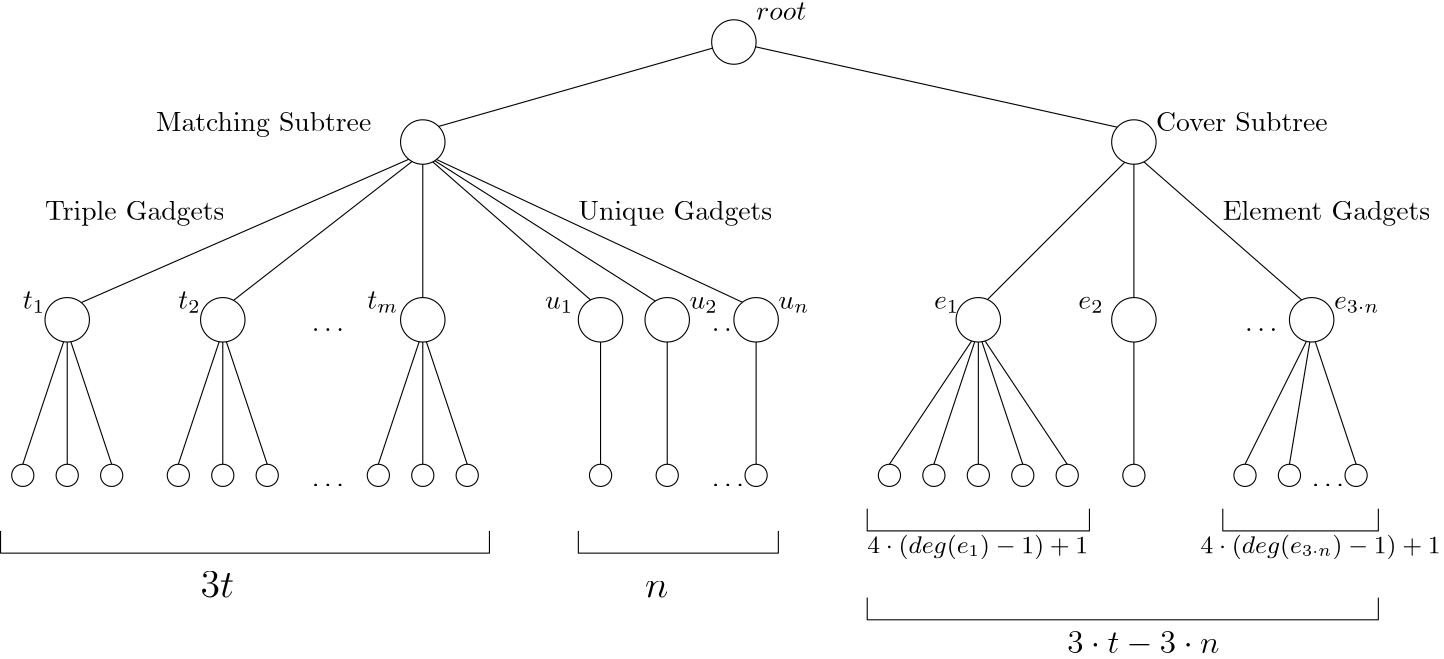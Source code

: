 <?xml version="1.0"?>
<!DOCTYPE ipe SYSTEM "ipe.dtd">
<ipe version="70005" creator="Ipe 7.1.4">
<info created="D:20151212231243" modified="D:20170517153210"/>
<ipestyle name="basic">
<symbol name="arrow/arc(spx)">
<path stroke="sym-stroke" fill="sym-stroke" pen="sym-pen">
0 0 m
-1 0.333 l
-1 -0.333 l
h
</path>
</symbol>
<symbol name="arrow/farc(spx)">
<path stroke="sym-stroke" fill="white" pen="sym-pen">
0 0 m
-1 0.333 l
-1 -0.333 l
h
</path>
</symbol>
<symbol name="mark/circle(sx)" transformations="translations">
<path fill="sym-stroke">
0.6 0 0 0.6 0 0 e
0.4 0 0 0.4 0 0 e
</path>
</symbol>
<symbol name="mark/disk(sx)" transformations="translations">
<path fill="sym-stroke">
0.6 0 0 0.6 0 0 e
</path>
</symbol>
<symbol name="mark/fdisk(sfx)" transformations="translations">
<group>
<path fill="sym-fill">
0.5 0 0 0.5 0 0 e
</path>
<path fill="sym-stroke" fillrule="eofill">
0.6 0 0 0.6 0 0 e
0.4 0 0 0.4 0 0 e
</path>
</group>
</symbol>
<symbol name="mark/box(sx)" transformations="translations">
<path fill="sym-stroke" fillrule="eofill">
-0.6 -0.6 m
0.6 -0.6 l
0.6 0.6 l
-0.6 0.6 l
h
-0.4 -0.4 m
0.4 -0.4 l
0.4 0.4 l
-0.4 0.4 l
h
</path>
</symbol>
<symbol name="mark/square(sx)" transformations="translations">
<path fill="sym-stroke">
-0.6 -0.6 m
0.6 -0.6 l
0.6 0.6 l
-0.6 0.6 l
h
</path>
</symbol>
<symbol name="mark/fsquare(sfx)" transformations="translations">
<group>
<path fill="sym-fill">
-0.5 -0.5 m
0.5 -0.5 l
0.5 0.5 l
-0.5 0.5 l
h
</path>
<path fill="sym-stroke" fillrule="eofill">
-0.6 -0.6 m
0.6 -0.6 l
0.6 0.6 l
-0.6 0.6 l
h
-0.4 -0.4 m
0.4 -0.4 l
0.4 0.4 l
-0.4 0.4 l
h
</path>
</group>
</symbol>
<symbol name="mark/cross(sx)" transformations="translations">
<group>
<path fill="sym-stroke">
-0.43 -0.57 m
0.57 0.43 l
0.43 0.57 l
-0.57 -0.43 l
h
</path>
<path fill="sym-stroke">
-0.43 0.57 m
0.57 -0.43 l
0.43 -0.57 l
-0.57 0.43 l
h
</path>
</group>
</symbol>
<symbol name="arrow/fnormal(spx)">
<path stroke="sym-stroke" fill="white" pen="sym-pen">
0 0 m
-1 0.333 l
-1 -0.333 l
h
</path>
</symbol>
<symbol name="arrow/pointed(spx)">
<path stroke="sym-stroke" fill="sym-stroke" pen="sym-pen">
0 0 m
-1 0.333 l
-0.8 0 l
-1 -0.333 l
h
</path>
</symbol>
<symbol name="arrow/fpointed(spx)">
<path stroke="sym-stroke" fill="white" pen="sym-pen">
0 0 m
-1 0.333 l
-0.8 0 l
-1 -0.333 l
h
</path>
</symbol>
<symbol name="arrow/linear(spx)">
<path stroke="sym-stroke" pen="sym-pen">
-1 0.333 m
0 0 l
-1 -0.333 l
</path>
</symbol>
<symbol name="arrow/fdouble(spx)">
<path stroke="sym-stroke" fill="white" pen="sym-pen">
0 0 m
-1 0.333 l
-1 -0.333 l
h
-1 0 m
-2 0.333 l
-2 -0.333 l
h
</path>
</symbol>
<symbol name="arrow/double(spx)">
<path stroke="sym-stroke" fill="sym-stroke" pen="sym-pen">
0 0 m
-1 0.333 l
-1 -0.333 l
h
-1 0 m
-2 0.333 l
-2 -0.333 l
h
</path>
</symbol>
<pen name="heavier" value="0.8"/>
<pen name="fat" value="1.2"/>
<pen name="ultrafat" value="2"/>
<symbolsize name="large" value="5"/>
<symbolsize name="small" value="2"/>
<symbolsize name="tiny" value="1.1"/>
<arrowsize name="large" value="10"/>
<arrowsize name="small" value="5"/>
<arrowsize name="tiny" value="3"/>
<color name="red" value="1 0 0"/>
<color name="green" value="0 1 0"/>
<color name="blue" value="0 0 1"/>
<color name="yellow" value="1 1 0"/>
<color name="orange" value="1 0.647 0"/>
<color name="gold" value="1 0.843 0"/>
<color name="purple" value="0.627 0.125 0.941"/>
<color name="gray" value="0.745"/>
<color name="brown" value="0.647 0.165 0.165"/>
<color name="navy" value="0 0 0.502"/>
<color name="pink" value="1 0.753 0.796"/>
<color name="seagreen" value="0.18 0.545 0.341"/>
<color name="turquoise" value="0.251 0.878 0.816"/>
<color name="violet" value="0.933 0.51 0.933"/>
<color name="darkblue" value="0 0 0.545"/>
<color name="darkcyan" value="0 0.545 0.545"/>
<color name="darkgray" value="0.663"/>
<color name="darkgreen" value="0 0.392 0"/>
<color name="darkmagenta" value="0.545 0 0.545"/>
<color name="darkorange" value="1 0.549 0"/>
<color name="darkred" value="0.545 0 0"/>
<color name="lightblue" value="0.678 0.847 0.902"/>
<color name="lightcyan" value="0.878 1 1"/>
<color name="lightgray" value="0.827"/>
<color name="lightgreen" value="0.565 0.933 0.565"/>
<color name="lightyellow" value="1 1 0.878"/>
<dashstyle name="dashed" value="[4] 0"/>
<dashstyle name="dotted" value="[1 3] 0"/>
<dashstyle name="dash dotted" value="[4 2 1 2] 0"/>
<dashstyle name="dash dot dotted" value="[4 2 1 2 1 2] 0"/>
<textsize name="large" value="\large"/>
<textsize name="small" value="\small"/>
<textsize name="tiny" value="\tiny"/>
<textsize name="Large" value="\Large"/>
<textsize name="LARGE" value="\LARGE"/>
<textsize name="huge" value="\huge"/>
<textsize name="Huge" value="\Huge"/>
<textsize name="footnote" value="\footnotesize"/>
<textstyle name="center" begin="\begin{center}" end="\end{center}"/>
<textstyle name="itemize" begin="\begin{itemize}" end="\end{itemize}"/>
<textstyle name="item" begin="\begin{itemize}\item{}" end="\end{itemize}"/>
<gridsize name="4 pts" value="4"/>
<gridsize name="8 pts (~3 mm)" value="8"/>
<gridsize name="16 pts (~6 mm)" value="16"/>
<gridsize name="32 pts (~12 mm)" value="32"/>
<gridsize name="10 pts (~3.5 mm)" value="10"/>
<gridsize name="20 pts (~7 mm)" value="20"/>
<gridsize name="14 pts (~5 mm)" value="14"/>
<gridsize name="28 pts (~10 mm)" value="28"/>
<gridsize name="56 pts (~20 mm)" value="56"/>
<anglesize name="90 deg" value="90"/>
<anglesize name="60 deg" value="60"/>
<anglesize name="45 deg" value="45"/>
<anglesize name="30 deg" value="30"/>
<anglesize name="22.5 deg" value="22.5"/>
<tiling name="falling" angle="-60" step="4" width="1"/>
<tiling name="rising" angle="30" step="4" width="1"/>
</ipestyle>
<page>
<layer name="alpha"/>
<view layers="alpha" active="alpha"/>
<path layer="alpha" matrix="1 0 0 1 48 16" stroke="black">
4 0 0 4 32 652 e
</path>
<path matrix="1 0 0 1 48 16" stroke="black">
4 0 0 4 48 652 e
</path>
<path matrix="1 0 0 1 48 16" stroke="black">
4 0 0 4 16 652 e
</path>
<path matrix="1 0 0 1 104 16" stroke="black">
4 0 0 4 32 652 e
</path>
<path matrix="1 0 0 1 104 16" stroke="black">
4 0 0 4 48 652 e
</path>
<path matrix="1 0 0 1 104 16" stroke="black">
4 0 0 4 16 652 e
</path>
<path matrix="1 0 0 1 176 16" stroke="black">
4 0 0 4 32 652 e
</path>
<path matrix="1 0 0 1 176 16" stroke="black">
4 0 0 4 48 652 e
</path>
<path matrix="1 0 0 1 176 16" stroke="black">
4 0 0 4 16 652 e
</path>
<path matrix="1 0 0 1 48 16" stroke="black">
4 0 0 4 224 652 e
</path>
<path matrix="1 0 0 1 48 16" stroke="black">
4 0 0 4 248 652 e
</path>
<path matrix="1 0 0 1 48 16" stroke="black">
4 0 0 4 280 652 e
</path>
<path matrix="1 0 0 1 48 16" stroke="black">
4 0 0 4 160 772 e
</path>
<path matrix="1 0 0 1 48 16" stroke="black">
4 0 0 4 32 708 e
</path>
<path matrix="1 0 0 1 48 16" stroke="black">
4 0 0 4 88 708 e
</path>
<path matrix="1 0 0 1 48 16" stroke="black">
4 0 0 4 160 708 e
</path>
<path matrix="1 0 0 1 48 16" stroke="black">
4 0 0 4 224 708 e
</path>
<path matrix="1 0 0 1 48 16" stroke="black">
4 0 0 4 248 708 e
</path>
<path matrix="1 0 0 1 48 16" stroke="black">
4 0 0 4 280 708 e
</path>
<path matrix="1 0 0 1 48 16" stroke="black">
4 0 0 4 416 772 e
</path>
<path matrix="1 0 0 1 48 16" stroke="black">
4 0 0 4 360 708 e
</path>
<path matrix="1 0 0 1 48 16" stroke="black">
4 0 0 4 416 708 e
</path>
<path matrix="1 0 0 1 48 16" stroke="black">
4 0 0 4 480 708 e
</path>
<path matrix="1 0 0 1 48 16" stroke="black">
4 0 0 4 360 652 e
</path>
<path matrix="1 0 0 1 48 16" stroke="black">
4 0 0 4 344 652 e
</path>
<path matrix="1 0 0 1 48 16" stroke="black">
4 0 0 4 328 652 e
</path>
<path matrix="1 0 0 1 48 16" stroke="black">
4 0 0 4 376 652 e
</path>
<path matrix="1 0 0 1 48 16" stroke="black">
4 0 0 4 392 652 e
</path>
<path matrix="1 0 0 1 48 16" stroke="black">
4 0 0 4 416 652 e
</path>
<path matrix="1 0 0 1 48 16" stroke="black">
4 0 0 4 456 652 e
</path>
<path matrix="1 0 0 1 48 16" stroke="black">
4 0 0 4 472 652 e
</path>
<path matrix="1 0 0 1 48 16" stroke="black">
4 0 0 4 496 652 e
</path>
<text matrix="1 0 0 1 48 16" transformations="translations" pos="264 704" stroke="black" type="label" width="11.623" height="1.052" depth="0" valign="baseline">$\ldots$</text>
<text matrix="1 0 0 1 48 16" transformations="translations" pos="264 648" stroke="black" type="label" width="11.623" height="1.052" depth="0" valign="baseline">$\ldots$</text>
<text matrix="1 0 0 1 48 16" transformations="translations" pos="456 704" stroke="black" type="label" width="11.623" height="1.052" depth="0" valign="baseline">$\ldots$</text>
<text matrix="1 0 0 1 48 16" transformations="translations" pos="480 648" stroke="black" type="label" width="11.623" height="1.052" depth="0" valign="baseline">$\ldots$</text>
<text matrix="1 0 0 1 48 16" transformations="translations" pos="120 648" stroke="black" type="label" width="11.623" height="1.052" depth="0" valign="baseline">$\ldots$</text>
<text matrix="1 0 0 1 48 16" transformations="translations" pos="120 704" stroke="black" type="label" width="11.623" height="1.052" depth="0" valign="baseline">$\ldots$</text>
<path matrix="1 0 0 1 48 16" stroke="black">
272 808 m
160 776 l
</path>
<path matrix="1 0 0 1 48 16" stroke="black">
272 808 m
416 776 l
</path>
<path matrix="1 0 0 1 48 16" stroke="black">
416 768 m
360 712 l
</path>
<path matrix="1 0 0 1 48 16" stroke="black">
416 768 m
416 712 l
</path>
<path matrix="1 0 0 1 48 16" stroke="black">
416 768 m
480 712 l
</path>
<path matrix="1 0 0 1 48 16" stroke="black">
480 704 m
456 656 l
</path>
<path matrix="1 0 0 1 48 16" stroke="black">
480 704 m
472 656 l
</path>
<path matrix="1 0 0 1 48 16" stroke="black">
480 704 m
496 656 l
</path>
<path matrix="1 0 0 1 48 16" stroke="black">
416 704 m
416 656 l
</path>
<path matrix="1 0 0 1 48 16" stroke="black">
360 704 m
392 656 l
</path>
<path matrix="1 0 0 1 48 16" stroke="black">
360 704 m
376 656 l
</path>
<path matrix="1 0 0 1 48 16" stroke="black">
360 704 m
360 656 l
</path>
<path matrix="1 0 0 1 48 16" stroke="black">
360 704 m
344 656 l
</path>
<path matrix="1 0 0 1 48 16" stroke="black">
360 704 m
328 656 l
</path>
<path matrix="1 0 0 1 48 16" stroke="black">
160 768 m
224 712 l
</path>
<path matrix="1 0 0 1 48 16" stroke="black">
160 768 m
248 712 l
</path>
<path matrix="1 0 0 1 48 16" stroke="black">
160 768 m
280 712 l
</path>
<path matrix="1 0 0 1 48 16" stroke="black">
224 704 m
224 656 l
</path>
<path matrix="1 0 0 1 48 16" stroke="black">
248 704 m
248 656 l
</path>
<path matrix="1 0 0 1 48 16" stroke="black">
280 704 m
280 656 l
</path>
<path matrix="1 0 0 1 48 16" stroke="black">
160 768 m
160 712 l
</path>
<path matrix="1 0 0 1 48 16" stroke="black">
160 704 m
176 656 l
</path>
<path matrix="1 0 0 1 48 16" stroke="black">
160 704 m
160 656 l
</path>
<path matrix="1 0 0 1 48 16" stroke="black">
160 704 m
144 656 l
</path>
<path matrix="1 0 0 1 48 16" stroke="black">
160 768 m
88 712 l
</path>
<path matrix="1 0 0 1 48 16" stroke="black">
160 768 m
32 712 l
</path>
<path matrix="1 0 0 1 48 16" stroke="black">
32 704 m
16 656 l
</path>
<path matrix="1 0 0 1 48 16" stroke="black">
32 704 m
32 656 l
</path>
<path matrix="1 0 0 1 48 16" stroke="black">
32 704 m
48 656 l
</path>
<path matrix="1 0 0 1 48 16" stroke="black">
88 704 m
72 656 l
</path>
<path matrix="1 0 0 1 48 16" stroke="black">
88 704 m
88 656 l
</path>
<path matrix="1 0 0 1 48 16" stroke="black">
88 704 m
104 656 l
</path>
<text matrix="1 0 0 1 40 0" transformations="translations" pos="88 624" stroke="black" type="label" width="12.096" height="9.245" depth="0" valign="baseline" size="Large">$3t$</text>
<text transformations="translations" pos="288 624" stroke="black" type="label" width="8.385" height="6.177" depth="0" valign="baseline" size="Large">$n$</text>
<text matrix="1 0 0 1 -8 0" transformations="translations" pos="376 640" stroke="black" type="label" width="79.55" height="6.726" depth="2.24" valign="baseline" size="small">$4\cdot(deg(e_1)-1)+1$</text>
<text matrix="1 0 0 1 112 0" transformations="translations" pos="376 640" stroke="black" type="label" width="86.42" height="6.726" depth="2.24" valign="baseline" size="small">$4\cdot(deg(e_{3\cdot n})-1)+1$</text>
<text transformations="translations" pos="64 728" stroke="black" type="label" width="8.067" height="6.132" depth="1.49" valign="baseline">$t_1$</text>
<text transformations="translations" pos="120 728" stroke="black" type="label" width="8.067" height="6.132" depth="1.49" valign="baseline">$t_2$</text>
<text matrix="1 0 0 1 -4 0" transformations="translations" pos="192 728" stroke="black" type="label" width="11.165" height="6.132" depth="1.49" valign="baseline">$t_m$</text>
<text matrix="1 0 0 1 -28 0" transformations="translations" pos="280 728" stroke="black" type="label" width="10.173" height="4.294" depth="1.49" valign="baseline">$u_1$</text>
<text transformations="translations" pos="304 728" stroke="black" type="label" width="10.173" height="4.294" depth="1.49" valign="baseline">$u_2$</text>
<text transformations="translations" pos="336 728" stroke="black" type="label" width="11.126" height="4.294" depth="1.49" valign="baseline">$u_n$</text>
<text transformations="translations" pos="392 728" stroke="black" type="label" width="9.108" height="4.294" depth="1.49" valign="baseline">$e_1$</text>
<text matrix="1 0 0 1 -4 0" transformations="translations" pos="448 728" stroke="black" type="label" width="9.108" height="4.294" depth="1.49" valign="baseline">$e_2$</text>
<text transformations="translations" pos="536 728" stroke="black" type="label" width="16.399" height="4.294" depth="1.49" valign="baseline">$e_{3\cdot n}$</text>
<text transformations="translations" pos="328 832" stroke="black" type="label" width="18.027" height="6.128" depth="0" valign="baseline">$root$</text>
<text matrix="1 0 0 1 -24 0" transformations="translations" pos="136 792" stroke="black" type="label" width="77.515" height="6.926" depth="1.93" valign="baseline">Matching Subtree</text>
<text transformations="translations" pos="472 792" stroke="black" type="label" width="61.768" height="6.918" depth="0" valign="baseline">Cover Subtree</text>
<text matrix="1 0 0 1 -16 12" transformations="translations" pos="456 592" stroke="black" type="label" width="54.801" height="7.711" depth="0.99" valign="baseline" size="large">$3\cdot t - 3\cdot n$</text>
<path stroke="black">
56 648 m
56 640 l
232 640 l
232 648 l
</path>
<path stroke="black">
264 648 m
264 640 l
336 640 l
336 648 l
</path>
<path stroke="black">
368 656 m
368 648 l
448 648 l
448 656 l
</path>
<path stroke="black">
496 656 m
496 648 l
552 648 l
552 656 l
</path>
<path stroke="black">
368 624 m
368 616 l
552 616 l
552 624 l
</path>
<text matrix="1 0 0 1 24 16" transformations="translations" pos="48 744" stroke="black" type="label" width="64.633" height="6.926" depth="1.93" valign="baseline">Triple Gadgets</text>
<text matrix="1 0 0 1 -40 16" transformations="translations" pos="304 744" stroke="black" type="label" width="69.863" height="6.926" depth="1.93" valign="baseline">Unique Gadgets</text>
<text matrix="1 0 0 1 -24 16" transformations="translations" pos="520 744" stroke="black" type="label" width="74.706" height="6.926" depth="1.93" valign="baseline">Element Gadgets</text>
<path matrix="2 0 0 2 -224 -800" stroke="black" fill="1">
4 0 0 4 272 812 e
</path>
<path matrix="2 0 0 2 -336 -836" stroke="black" fill="1">
4 0 0 4 272 812 e
</path>
<path matrix="2 0 0 2 -464 -900" stroke="black" fill="1">
4 0 0 4 272 812 e
</path>
<path matrix="2 0 0 2 -408 -900" stroke="black" fill="1">
4 0 0 4 272 812 e
</path>
<path matrix="2 0 0 2 -336 -900" stroke="black" fill="1">
4 0 0 4 272 812 e
</path>
<path matrix="2 0 0 2 -272 -900" stroke="black" fill="1">
4 0 0 4 272 812 e
</path>
<path matrix="2 0 0 2 -248 -900" stroke="black" fill="1">
4 0 0 4 272 812 e
</path>
<path matrix="2 0 0 2 -216 -900" stroke="black" fill="1">
4 0 0 4 272 812 e
</path>
<path matrix="2 0 0 2 -80 -836" stroke="black" fill="1">
4 0 0 4 272 812 e
</path>
<path matrix="2 0 0 2 -16 -900" stroke="black" fill="1">
4 0 0 4 272 812 e
</path>
<path matrix="2 0 0 2 -80 -900" stroke="black" fill="1">
4 0 0 4 272 812 e
</path>
<path matrix="2 0 0 2 -136 -900" stroke="black" fill="1">
4 0 0 4 272 812 e
</path>
</page>
</ipe>
